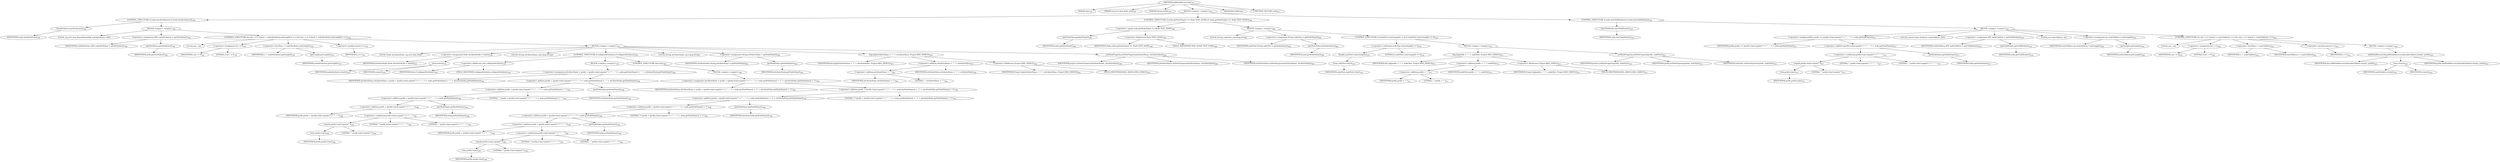 digraph "addNodeRecursively" {  
"244" [label = <(METHOD,addNodeRecursively)<SUB>187</SUB>> ]
"12" [label = <(PARAM,this)<SUB>187</SUB>> ]
"245" [label = <(PARAM,org.w3c.dom.Node node)<SUB>187</SUB>> ]
"246" [label = <(PARAM,String prefix)<SUB>187</SUB>> ]
"247" [label = <(BLOCK,&lt;empty&gt;,&lt;empty&gt;)<SUB>187</SUB>> ]
"248" [label = <(CONTROL_STRUCTURE,if (node.hasAttributes()),if (node.hasAttributes()))<SUB>189</SUB>> ]
"249" [label = <(hasAttributes,hasAttributes())<SUB>189</SUB>> ]
"250" [label = <(IDENTIFIER,node,hasAttributes())<SUB>189</SUB>> ]
"251" [label = <(BLOCK,&lt;empty&gt;,&lt;empty&gt;)<SUB>189</SUB>> ]
"252" [label = <(LOCAL,org.w3c.dom.NamedNodeMap nodeAttributes: ANY)> ]
"253" [label = <(&lt;operator&gt;.assignment,ANY nodeAttributes = getAttributes())<SUB>190</SUB>> ]
"254" [label = <(IDENTIFIER,nodeAttributes,ANY nodeAttributes = getAttributes())<SUB>190</SUB>> ]
"255" [label = <(getAttributes,getAttributes())<SUB>190</SUB>> ]
"256" [label = <(IDENTIFIER,node,getAttributes())<SUB>190</SUB>> ]
"257" [label = <(CONTROL_STRUCTURE,for (int i = 0; Some(i &lt; nodeAttributes.getLength()); i++),for (int i = 0; Some(i &lt; nodeAttributes.getLength()); i++))<SUB>191</SUB>> ]
"258" [label = <(LOCAL,int i: int)> ]
"259" [label = <(&lt;operator&gt;.assignment,int i = 0)<SUB>191</SUB>> ]
"260" [label = <(IDENTIFIER,i,int i = 0)<SUB>191</SUB>> ]
"261" [label = <(LITERAL,0,int i = 0)<SUB>191</SUB>> ]
"262" [label = <(&lt;operator&gt;.lessThan,i &lt; nodeAttributes.getLength())<SUB>191</SUB>> ]
"263" [label = <(IDENTIFIER,i,i &lt; nodeAttributes.getLength())<SUB>191</SUB>> ]
"264" [label = <(getLength,getLength())<SUB>191</SUB>> ]
"265" [label = <(IDENTIFIER,nodeAttributes,getLength())<SUB>191</SUB>> ]
"266" [label = <(&lt;operator&gt;.postIncrement,i++)<SUB>191</SUB>> ]
"267" [label = <(IDENTIFIER,i,i++)<SUB>191</SUB>> ]
"268" [label = <(BLOCK,&lt;empty&gt;,&lt;empty&gt;)<SUB>191</SUB>> ]
"269" [label = <(LOCAL,Node attributeNode: org.w3c.dom.Node)> ]
"270" [label = <(&lt;operator&gt;.assignment,Node attributeNode = item(i))<SUB>192</SUB>> ]
"271" [label = <(IDENTIFIER,attributeNode,Node attributeNode = item(i))<SUB>192</SUB>> ]
"272" [label = <(item,item(i))<SUB>192</SUB>> ]
"273" [label = <(IDENTIFIER,nodeAttributes,item(i))<SUB>192</SUB>> ]
"274" [label = <(IDENTIFIER,i,item(i))<SUB>192</SUB>> ]
"275" [label = <(LOCAL,String attributeName: java.lang.String)> ]
"276" [label = <(CONTROL_STRUCTURE,if (collapseAttributes),if (collapseAttributes))<SUB>195</SUB>> ]
"277" [label = <(&lt;operator&gt;.fieldAccess,this.collapseAttributes)<SUB>195</SUB>> ]
"278" [label = <(IDENTIFIER,this,if (collapseAttributes))<SUB>195</SUB>> ]
"279" [label = <(FIELD_IDENTIFIER,collapseAttributes,collapseAttributes)<SUB>195</SUB>> ]
"280" [label = <(BLOCK,&lt;empty&gt;,&lt;empty&gt;)<SUB>195</SUB>> ]
"281" [label = <(&lt;operator&gt;.assignment,attributeName = prefix + (prefix.trim().equals(&quot;&quot;) ? &quot;&quot; : &quot;.&quot;) + node.getNodeName() + &quot;.&quot; + attributeNode.getNodeName())<SUB>196</SUB>> ]
"282" [label = <(IDENTIFIER,attributeName,attributeName = prefix + (prefix.trim().equals(&quot;&quot;) ? &quot;&quot; : &quot;.&quot;) + node.getNodeName() + &quot;.&quot; + attributeNode.getNodeName())<SUB>196</SUB>> ]
"283" [label = <(&lt;operator&gt;.addition,prefix + (prefix.trim().equals(&quot;&quot;) ? &quot;&quot; : &quot;.&quot;) + node.getNodeName() + &quot;.&quot; + attributeNode.getNodeName())<SUB>196</SUB>> ]
"284" [label = <(&lt;operator&gt;.addition,prefix + (prefix.trim().equals(&quot;&quot;) ? &quot;&quot; : &quot;.&quot;) + node.getNodeName() + &quot;.&quot;)<SUB>196</SUB>> ]
"285" [label = <(&lt;operator&gt;.addition,prefix + (prefix.trim().equals(&quot;&quot;) ? &quot;&quot; : &quot;.&quot;) + node.getNodeName())<SUB>196</SUB>> ]
"286" [label = <(&lt;operator&gt;.addition,prefix + (prefix.trim().equals(&quot;&quot;) ? &quot;&quot; : &quot;.&quot;))<SUB>196</SUB>> ]
"287" [label = <(IDENTIFIER,prefix,prefix + (prefix.trim().equals(&quot;&quot;) ? &quot;&quot; : &quot;.&quot;))<SUB>196</SUB>> ]
"288" [label = <(&lt;operator&gt;.conditional,prefix.trim().equals(&quot;&quot;) ? &quot;&quot; : &quot;.&quot;)<SUB>196</SUB>> ]
"289" [label = <(equals,prefix.trim().equals(&quot;&quot;))<SUB>196</SUB>> ]
"290" [label = <(trim,prefix.trim())<SUB>196</SUB>> ]
"291" [label = <(IDENTIFIER,prefix,prefix.trim())<SUB>196</SUB>> ]
"292" [label = <(LITERAL,&quot;&quot;,prefix.trim().equals(&quot;&quot;))<SUB>196</SUB>> ]
"293" [label = <(LITERAL,&quot;&quot;,prefix.trim().equals(&quot;&quot;) ? &quot;&quot; : &quot;.&quot;)<SUB>196</SUB>> ]
"294" [label = <(LITERAL,&quot;.&quot;,prefix.trim().equals(&quot;&quot;) ? &quot;&quot; : &quot;.&quot;)<SUB>196</SUB>> ]
"295" [label = <(getNodeName,getNodeName())<SUB>196</SUB>> ]
"296" [label = <(IDENTIFIER,node,getNodeName())<SUB>196</SUB>> ]
"297" [label = <(LITERAL,&quot;.&quot;,prefix + (prefix.trim().equals(&quot;&quot;) ? &quot;&quot; : &quot;.&quot;) + node.getNodeName() + &quot;.&quot;)<SUB>196</SUB>> ]
"298" [label = <(getNodeName,getNodeName())<SUB>196</SUB>> ]
"299" [label = <(IDENTIFIER,attributeNode,getNodeName())<SUB>196</SUB>> ]
"300" [label = <(CONTROL_STRUCTURE,else,else)<SUB>198</SUB>> ]
"301" [label = <(BLOCK,&lt;empty&gt;,&lt;empty&gt;)<SUB>198</SUB>> ]
"302" [label = <(&lt;operator&gt;.assignment,attributeName = prefix + (prefix.trim().equals(&quot;&quot;) ? &quot;&quot; : &quot;.&quot;) + node.getNodeName() + &quot;(&quot; + attributeNode.getNodeName() + &quot;)&quot;)<SUB>199</SUB>> ]
"303" [label = <(IDENTIFIER,attributeName,attributeName = prefix + (prefix.trim().equals(&quot;&quot;) ? &quot;&quot; : &quot;.&quot;) + node.getNodeName() + &quot;(&quot; + attributeNode.getNodeName() + &quot;)&quot;)<SUB>199</SUB>> ]
"304" [label = <(&lt;operator&gt;.addition,prefix + (prefix.trim().equals(&quot;&quot;) ? &quot;&quot; : &quot;.&quot;) + node.getNodeName() + &quot;(&quot; + attributeNode.getNodeName() + &quot;)&quot;)<SUB>199</SUB>> ]
"305" [label = <(&lt;operator&gt;.addition,prefix + (prefix.trim().equals(&quot;&quot;) ? &quot;&quot; : &quot;.&quot;) + node.getNodeName() + &quot;(&quot; + attributeNode.getNodeName())<SUB>199</SUB>> ]
"306" [label = <(&lt;operator&gt;.addition,prefix + (prefix.trim().equals(&quot;&quot;) ? &quot;&quot; : &quot;.&quot;) + node.getNodeName() + &quot;(&quot;)<SUB>199</SUB>> ]
"307" [label = <(&lt;operator&gt;.addition,prefix + (prefix.trim().equals(&quot;&quot;) ? &quot;&quot; : &quot;.&quot;) + node.getNodeName())<SUB>199</SUB>> ]
"308" [label = <(&lt;operator&gt;.addition,prefix + (prefix.trim().equals(&quot;&quot;) ? &quot;&quot; : &quot;.&quot;))<SUB>199</SUB>> ]
"309" [label = <(IDENTIFIER,prefix,prefix + (prefix.trim().equals(&quot;&quot;) ? &quot;&quot; : &quot;.&quot;))<SUB>199</SUB>> ]
"310" [label = <(&lt;operator&gt;.conditional,prefix.trim().equals(&quot;&quot;) ? &quot;&quot; : &quot;.&quot;)<SUB>199</SUB>> ]
"311" [label = <(equals,prefix.trim().equals(&quot;&quot;))<SUB>199</SUB>> ]
"312" [label = <(trim,prefix.trim())<SUB>199</SUB>> ]
"313" [label = <(IDENTIFIER,prefix,prefix.trim())<SUB>199</SUB>> ]
"314" [label = <(LITERAL,&quot;&quot;,prefix.trim().equals(&quot;&quot;))<SUB>199</SUB>> ]
"315" [label = <(LITERAL,&quot;&quot;,prefix.trim().equals(&quot;&quot;) ? &quot;&quot; : &quot;.&quot;)<SUB>199</SUB>> ]
"316" [label = <(LITERAL,&quot;.&quot;,prefix.trim().equals(&quot;&quot;) ? &quot;&quot; : &quot;.&quot;)<SUB>199</SUB>> ]
"317" [label = <(getNodeName,getNodeName())<SUB>199</SUB>> ]
"318" [label = <(IDENTIFIER,node,getNodeName())<SUB>199</SUB>> ]
"319" [label = <(LITERAL,&quot;(&quot;,prefix + (prefix.trim().equals(&quot;&quot;) ? &quot;&quot; : &quot;.&quot;) + node.getNodeName() + &quot;(&quot;)<SUB>199</SUB>> ]
"320" [label = <(getNodeName,getNodeName())<SUB>199</SUB>> ]
"321" [label = <(IDENTIFIER,attributeNode,getNodeName())<SUB>199</SUB>> ]
"322" [label = <(LITERAL,&quot;)&quot;,prefix + (prefix.trim().equals(&quot;&quot;) ? &quot;&quot; : &quot;.&quot;) + node.getNodeName() + &quot;(&quot; + attributeNode.getNodeName() + &quot;)&quot;)<SUB>199</SUB>> ]
"323" [label = <(LOCAL,String attributeValue: java.lang.String)> ]
"324" [label = <(&lt;operator&gt;.assignment,String attributeValue = getNodeValue())<SUB>202</SUB>> ]
"325" [label = <(IDENTIFIER,attributeValue,String attributeValue = getNodeValue())<SUB>202</SUB>> ]
"326" [label = <(getNodeValue,getNodeValue())<SUB>202</SUB>> ]
"327" [label = <(IDENTIFIER,attributeNode,getNodeValue())<SUB>202</SUB>> ]
"328" [label = <(log,log(attributeName + &quot;:&quot; + attributeValue, Project.MSG_DEBUG))<SUB>203</SUB>> ]
"11" [label = <(IDENTIFIER,this,log(attributeName + &quot;:&quot; + attributeValue, Project.MSG_DEBUG))<SUB>203</SUB>> ]
"329" [label = <(&lt;operator&gt;.addition,attributeName + &quot;:&quot; + attributeValue)<SUB>203</SUB>> ]
"330" [label = <(&lt;operator&gt;.addition,attributeName + &quot;:&quot;)<SUB>203</SUB>> ]
"331" [label = <(IDENTIFIER,attributeName,attributeName + &quot;:&quot;)<SUB>203</SUB>> ]
"332" [label = <(LITERAL,&quot;:&quot;,attributeName + &quot;:&quot;)<SUB>203</SUB>> ]
"333" [label = <(IDENTIFIER,attributeValue,attributeName + &quot;:&quot; + attributeValue)<SUB>203</SUB>> ]
"334" [label = <(&lt;operator&gt;.fieldAccess,Project.MSG_DEBUG)<SUB>203</SUB>> ]
"335" [label = <(IDENTIFIER,Project,log(attributeName + &quot;:&quot; + attributeValue, Project.MSG_DEBUG))<SUB>203</SUB>> ]
"336" [label = <(FIELD_IDENTIFIER,MSG_DEBUG,MSG_DEBUG)<SUB>203</SUB>> ]
"337" [label = <(setNewProperty,setNewProperty(attributeName, attributeValue))<SUB>204</SUB>> ]
"338" [label = <(IDENTIFIER,project,setNewProperty(attributeName, attributeValue))<SUB>204</SUB>> ]
"339" [label = <(IDENTIFIER,attributeName,setNewProperty(attributeName, attributeValue))<SUB>204</SUB>> ]
"340" [label = <(IDENTIFIER,attributeValue,setNewProperty(attributeName, attributeValue))<SUB>204</SUB>> ]
"341" [label = <(CONTROL_STRUCTURE,if (node.getNodeType() == Node.TEXT_NODE),if (node.getNodeType() == Node.TEXT_NODE))<SUB>208</SUB>> ]
"342" [label = <(&lt;operator&gt;.equals,node.getNodeType() == Node.TEXT_NODE)<SUB>208</SUB>> ]
"343" [label = <(getNodeType,getNodeType())<SUB>208</SUB>> ]
"344" [label = <(IDENTIFIER,node,getNodeType())<SUB>208</SUB>> ]
"345" [label = <(&lt;operator&gt;.fieldAccess,Node.TEXT_NODE)<SUB>208</SUB>> ]
"346" [label = <(IDENTIFIER,Node,node.getNodeType() == Node.TEXT_NODE)<SUB>208</SUB>> ]
"347" [label = <(FIELD_IDENTIFIER,TEXT_NODE,TEXT_NODE)<SUB>208</SUB>> ]
"348" [label = <(BLOCK,&lt;empty&gt;,&lt;empty&gt;)<SUB>208</SUB>> ]
"349" [label = <(LOCAL,String nodeText: java.lang.String)> ]
"350" [label = <(&lt;operator&gt;.assignment,String nodeText = getNodeValue())<SUB>209</SUB>> ]
"351" [label = <(IDENTIFIER,nodeText,String nodeText = getNodeValue())<SUB>209</SUB>> ]
"352" [label = <(getNodeValue,getNodeValue())<SUB>209</SUB>> ]
"353" [label = <(IDENTIFIER,node,getNodeValue())<SUB>209</SUB>> ]
"354" [label = <(CONTROL_STRUCTURE,if (nodeText.trim().length() != 0),if (nodeText.trim().length() != 0))<SUB>210</SUB>> ]
"355" [label = <(&lt;operator&gt;.notEquals,nodeText.trim().length() != 0)<SUB>210</SUB>> ]
"356" [label = <(length,nodeText.trim().length())<SUB>210</SUB>> ]
"357" [label = <(trim,nodeText.trim())<SUB>210</SUB>> ]
"358" [label = <(IDENTIFIER,nodeText,nodeText.trim())<SUB>210</SUB>> ]
"359" [label = <(LITERAL,0,nodeText.trim().length() != 0)<SUB>210</SUB>> ]
"360" [label = <(BLOCK,&lt;empty&gt;,&lt;empty&gt;)<SUB>210</SUB>> ]
"361" [label = <(log,log(prefix + &quot;:&quot; + nodeText, Project.MSG_DEBUG))<SUB>211</SUB>> ]
"13" [label = <(IDENTIFIER,this,log(prefix + &quot;:&quot; + nodeText, Project.MSG_DEBUG))<SUB>211</SUB>> ]
"362" [label = <(&lt;operator&gt;.addition,prefix + &quot;:&quot; + nodeText)<SUB>211</SUB>> ]
"363" [label = <(&lt;operator&gt;.addition,prefix + &quot;:&quot;)<SUB>211</SUB>> ]
"364" [label = <(IDENTIFIER,prefix,prefix + &quot;:&quot;)<SUB>211</SUB>> ]
"365" [label = <(LITERAL,&quot;:&quot;,prefix + &quot;:&quot;)<SUB>211</SUB>> ]
"366" [label = <(IDENTIFIER,nodeText,prefix + &quot;:&quot; + nodeText)<SUB>211</SUB>> ]
"367" [label = <(&lt;operator&gt;.fieldAccess,Project.MSG_DEBUG)<SUB>211</SUB>> ]
"368" [label = <(IDENTIFIER,Project,log(prefix + &quot;:&quot; + nodeText, Project.MSG_DEBUG))<SUB>211</SUB>> ]
"369" [label = <(FIELD_IDENTIFIER,MSG_DEBUG,MSG_DEBUG)<SUB>211</SUB>> ]
"370" [label = <(setNewProperty,setNewProperty(prefix, nodeText))<SUB>212</SUB>> ]
"371" [label = <(IDENTIFIER,project,setNewProperty(prefix, nodeText))<SUB>212</SUB>> ]
"372" [label = <(IDENTIFIER,prefix,setNewProperty(prefix, nodeText))<SUB>212</SUB>> ]
"373" [label = <(IDENTIFIER,nodeText,setNewProperty(prefix, nodeText))<SUB>212</SUB>> ]
"374" [label = <(CONTROL_STRUCTURE,if (node.hasChildNodes()),if (node.hasChildNodes()))<SUB>216</SUB>> ]
"375" [label = <(hasChildNodes,hasChildNodes())<SUB>216</SUB>> ]
"376" [label = <(IDENTIFIER,node,hasChildNodes())<SUB>216</SUB>> ]
"377" [label = <(BLOCK,&lt;empty&gt;,&lt;empty&gt;)<SUB>216</SUB>> ]
"378" [label = <(&lt;operator&gt;.assignmentPlus,prefix += (prefix.trim().equals(&quot;&quot;) ? &quot;&quot; : &quot;.&quot;) + node.getNodeName())<SUB>217</SUB>> ]
"379" [label = <(IDENTIFIER,prefix,prefix += (prefix.trim().equals(&quot;&quot;) ? &quot;&quot; : &quot;.&quot;) + node.getNodeName())<SUB>217</SUB>> ]
"380" [label = <(&lt;operator&gt;.addition,(prefix.trim().equals(&quot;&quot;) ? &quot;&quot; : &quot;.&quot;) + node.getNodeName())<SUB>217</SUB>> ]
"381" [label = <(&lt;operator&gt;.conditional,prefix.trim().equals(&quot;&quot;) ? &quot;&quot; : &quot;.&quot;)<SUB>217</SUB>> ]
"382" [label = <(equals,prefix.trim().equals(&quot;&quot;))<SUB>217</SUB>> ]
"383" [label = <(trim,prefix.trim())<SUB>217</SUB>> ]
"384" [label = <(IDENTIFIER,prefix,prefix.trim())<SUB>217</SUB>> ]
"385" [label = <(LITERAL,&quot;&quot;,prefix.trim().equals(&quot;&quot;))<SUB>217</SUB>> ]
"386" [label = <(LITERAL,&quot;&quot;,prefix.trim().equals(&quot;&quot;) ? &quot;&quot; : &quot;.&quot;)<SUB>217</SUB>> ]
"387" [label = <(LITERAL,&quot;.&quot;,prefix.trim().equals(&quot;&quot;) ? &quot;&quot; : &quot;.&quot;)<SUB>217</SUB>> ]
"388" [label = <(getNodeName,getNodeName())<SUB>217</SUB>> ]
"389" [label = <(IDENTIFIER,node,getNodeName())<SUB>217</SUB>> ]
"390" [label = <(LOCAL,org.w3c.dom.NodeList nodeChildren: ANY)> ]
"391" [label = <(&lt;operator&gt;.assignment,ANY nodeChildren = getChildNodes())<SUB>219</SUB>> ]
"392" [label = <(IDENTIFIER,nodeChildren,ANY nodeChildren = getChildNodes())<SUB>219</SUB>> ]
"393" [label = <(getChildNodes,getChildNodes())<SUB>219</SUB>> ]
"394" [label = <(IDENTIFIER,node,getChildNodes())<SUB>219</SUB>> ]
"395" [label = <(LOCAL,int numChildren: int)> ]
"396" [label = <(&lt;operator&gt;.assignment,int numChildren = getLength())<SUB>220</SUB>> ]
"397" [label = <(IDENTIFIER,numChildren,int numChildren = getLength())<SUB>220</SUB>> ]
"398" [label = <(getLength,getLength())<SUB>220</SUB>> ]
"399" [label = <(IDENTIFIER,nodeChildren,getLength())<SUB>220</SUB>> ]
"400" [label = <(CONTROL_STRUCTURE,for (int i = 0; Some(i &lt; numChildren); i++),for (int i = 0; Some(i &lt; numChildren); i++))<SUB>222</SUB>> ]
"401" [label = <(LOCAL,int i: int)> ]
"402" [label = <(&lt;operator&gt;.assignment,int i = 0)<SUB>222</SUB>> ]
"403" [label = <(IDENTIFIER,i,int i = 0)<SUB>222</SUB>> ]
"404" [label = <(LITERAL,0,int i = 0)<SUB>222</SUB>> ]
"405" [label = <(&lt;operator&gt;.lessThan,i &lt; numChildren)<SUB>222</SUB>> ]
"406" [label = <(IDENTIFIER,i,i &lt; numChildren)<SUB>222</SUB>> ]
"407" [label = <(IDENTIFIER,numChildren,i &lt; numChildren)<SUB>222</SUB>> ]
"408" [label = <(&lt;operator&gt;.postIncrement,i++)<SUB>222</SUB>> ]
"409" [label = <(IDENTIFIER,i,i++)<SUB>222</SUB>> ]
"410" [label = <(BLOCK,&lt;empty&gt;,&lt;empty&gt;)<SUB>222</SUB>> ]
"411" [label = <(addNodeRecursively,addNodeRecursively(nodeChildren.item(i), prefix))<SUB>223</SUB>> ]
"14" [label = <(IDENTIFIER,this,addNodeRecursively(nodeChildren.item(i), prefix))<SUB>223</SUB>> ]
"412" [label = <(item,item(i))<SUB>223</SUB>> ]
"413" [label = <(IDENTIFIER,nodeChildren,item(i))<SUB>223</SUB>> ]
"414" [label = <(IDENTIFIER,i,item(i))<SUB>223</SUB>> ]
"415" [label = <(IDENTIFIER,prefix,addNodeRecursively(nodeChildren.item(i), prefix))<SUB>223</SUB>> ]
"416" [label = <(MODIFIER,VIRTUAL)> ]
"417" [label = <(METHOD_RETURN,void)<SUB>187</SUB>> ]
  "244" -> "12" 
  "244" -> "245" 
  "244" -> "246" 
  "244" -> "247" 
  "244" -> "416" 
  "244" -> "417" 
  "247" -> "248" 
  "247" -> "341" 
  "247" -> "374" 
  "248" -> "249" 
  "248" -> "251" 
  "249" -> "250" 
  "251" -> "252" 
  "251" -> "253" 
  "251" -> "257" 
  "253" -> "254" 
  "253" -> "255" 
  "255" -> "256" 
  "257" -> "258" 
  "257" -> "259" 
  "257" -> "262" 
  "257" -> "266" 
  "257" -> "268" 
  "259" -> "260" 
  "259" -> "261" 
  "262" -> "263" 
  "262" -> "264" 
  "264" -> "265" 
  "266" -> "267" 
  "268" -> "269" 
  "268" -> "270" 
  "268" -> "275" 
  "268" -> "276" 
  "268" -> "323" 
  "268" -> "324" 
  "268" -> "328" 
  "268" -> "337" 
  "270" -> "271" 
  "270" -> "272" 
  "272" -> "273" 
  "272" -> "274" 
  "276" -> "277" 
  "276" -> "280" 
  "276" -> "300" 
  "277" -> "278" 
  "277" -> "279" 
  "280" -> "281" 
  "281" -> "282" 
  "281" -> "283" 
  "283" -> "284" 
  "283" -> "298" 
  "284" -> "285" 
  "284" -> "297" 
  "285" -> "286" 
  "285" -> "295" 
  "286" -> "287" 
  "286" -> "288" 
  "288" -> "289" 
  "288" -> "293" 
  "288" -> "294" 
  "289" -> "290" 
  "289" -> "292" 
  "290" -> "291" 
  "295" -> "296" 
  "298" -> "299" 
  "300" -> "301" 
  "301" -> "302" 
  "302" -> "303" 
  "302" -> "304" 
  "304" -> "305" 
  "304" -> "322" 
  "305" -> "306" 
  "305" -> "320" 
  "306" -> "307" 
  "306" -> "319" 
  "307" -> "308" 
  "307" -> "317" 
  "308" -> "309" 
  "308" -> "310" 
  "310" -> "311" 
  "310" -> "315" 
  "310" -> "316" 
  "311" -> "312" 
  "311" -> "314" 
  "312" -> "313" 
  "317" -> "318" 
  "320" -> "321" 
  "324" -> "325" 
  "324" -> "326" 
  "326" -> "327" 
  "328" -> "11" 
  "328" -> "329" 
  "328" -> "334" 
  "329" -> "330" 
  "329" -> "333" 
  "330" -> "331" 
  "330" -> "332" 
  "334" -> "335" 
  "334" -> "336" 
  "337" -> "338" 
  "337" -> "339" 
  "337" -> "340" 
  "341" -> "342" 
  "341" -> "348" 
  "342" -> "343" 
  "342" -> "345" 
  "343" -> "344" 
  "345" -> "346" 
  "345" -> "347" 
  "348" -> "349" 
  "348" -> "350" 
  "348" -> "354" 
  "350" -> "351" 
  "350" -> "352" 
  "352" -> "353" 
  "354" -> "355" 
  "354" -> "360" 
  "355" -> "356" 
  "355" -> "359" 
  "356" -> "357" 
  "357" -> "358" 
  "360" -> "361" 
  "360" -> "370" 
  "361" -> "13" 
  "361" -> "362" 
  "361" -> "367" 
  "362" -> "363" 
  "362" -> "366" 
  "363" -> "364" 
  "363" -> "365" 
  "367" -> "368" 
  "367" -> "369" 
  "370" -> "371" 
  "370" -> "372" 
  "370" -> "373" 
  "374" -> "375" 
  "374" -> "377" 
  "375" -> "376" 
  "377" -> "378" 
  "377" -> "390" 
  "377" -> "391" 
  "377" -> "395" 
  "377" -> "396" 
  "377" -> "400" 
  "378" -> "379" 
  "378" -> "380" 
  "380" -> "381" 
  "380" -> "388" 
  "381" -> "382" 
  "381" -> "386" 
  "381" -> "387" 
  "382" -> "383" 
  "382" -> "385" 
  "383" -> "384" 
  "388" -> "389" 
  "391" -> "392" 
  "391" -> "393" 
  "393" -> "394" 
  "396" -> "397" 
  "396" -> "398" 
  "398" -> "399" 
  "400" -> "401" 
  "400" -> "402" 
  "400" -> "405" 
  "400" -> "408" 
  "400" -> "410" 
  "402" -> "403" 
  "402" -> "404" 
  "405" -> "406" 
  "405" -> "407" 
  "408" -> "409" 
  "410" -> "411" 
  "411" -> "14" 
  "411" -> "412" 
  "411" -> "415" 
  "412" -> "413" 
  "412" -> "414" 
}
